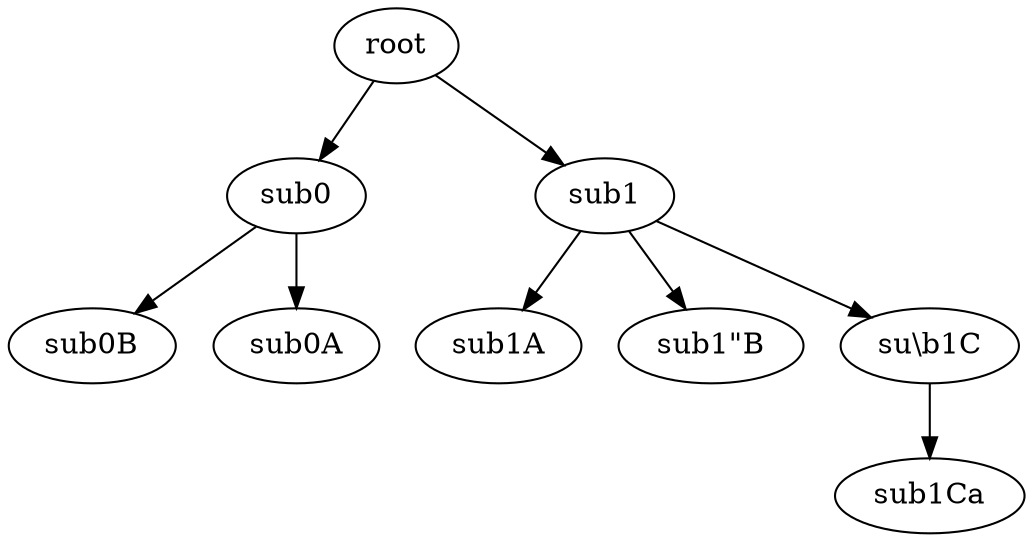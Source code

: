 digraph tree {
    "root";
    "sub0";
    "sub0B";
    "sub0A";
    "sub1";
    "sub1A";
    "sub1\"B";
    "su\\b1C";
    "sub1Ca";
    "root" -> "sub0";
    "root" -> "sub1";
    "sub0" -> "sub0B";
    "sub0" -> "sub0A";
    "sub1" -> "sub1A";
    "sub1" -> "sub1\"B";
    "sub1" -> "su\\b1C";
    "su\\b1C" -> "sub1Ca";
}

